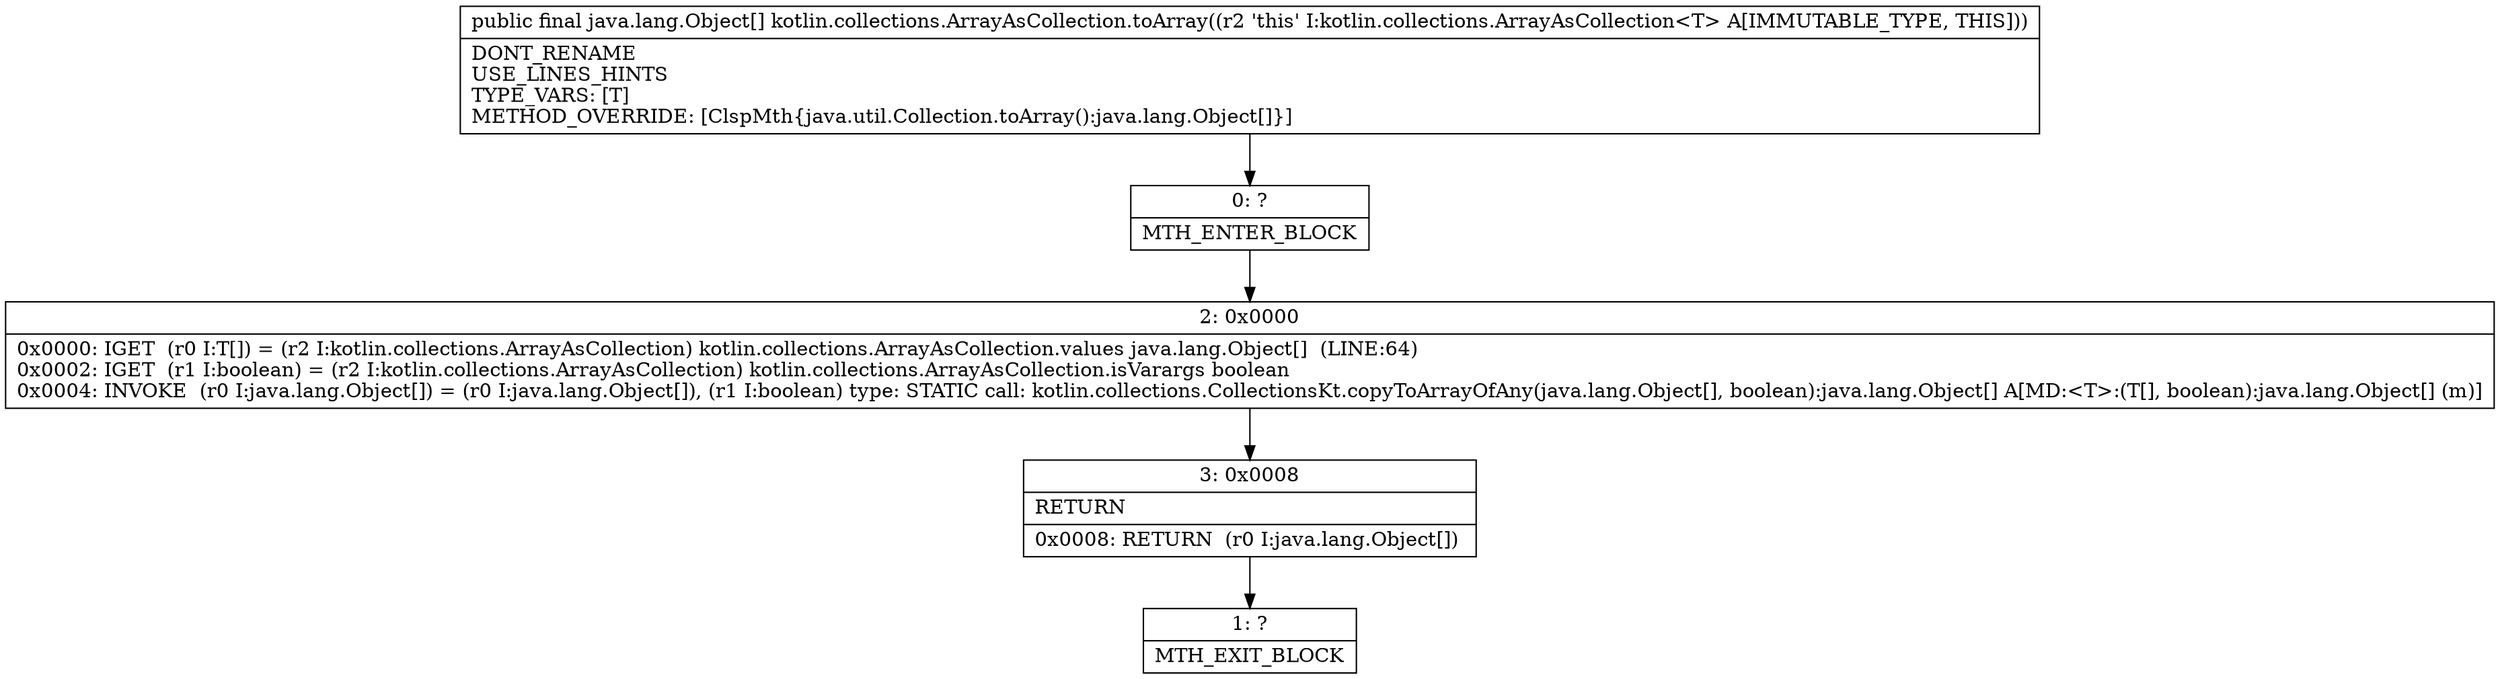 digraph "CFG forkotlin.collections.ArrayAsCollection.toArray()[Ljava\/lang\/Object;" {
Node_0 [shape=record,label="{0\:\ ?|MTH_ENTER_BLOCK\l}"];
Node_2 [shape=record,label="{2\:\ 0x0000|0x0000: IGET  (r0 I:T[]) = (r2 I:kotlin.collections.ArrayAsCollection) kotlin.collections.ArrayAsCollection.values java.lang.Object[]  (LINE:64)\l0x0002: IGET  (r1 I:boolean) = (r2 I:kotlin.collections.ArrayAsCollection) kotlin.collections.ArrayAsCollection.isVarargs boolean \l0x0004: INVOKE  (r0 I:java.lang.Object[]) = (r0 I:java.lang.Object[]), (r1 I:boolean) type: STATIC call: kotlin.collections.CollectionsKt.copyToArrayOfAny(java.lang.Object[], boolean):java.lang.Object[] A[MD:\<T\>:(T[], boolean):java.lang.Object[] (m)]\l}"];
Node_3 [shape=record,label="{3\:\ 0x0008|RETURN\l|0x0008: RETURN  (r0 I:java.lang.Object[]) \l}"];
Node_1 [shape=record,label="{1\:\ ?|MTH_EXIT_BLOCK\l}"];
MethodNode[shape=record,label="{public final java.lang.Object[] kotlin.collections.ArrayAsCollection.toArray((r2 'this' I:kotlin.collections.ArrayAsCollection\<T\> A[IMMUTABLE_TYPE, THIS]))  | DONT_RENAME\lUSE_LINES_HINTS\lTYPE_VARS: [T]\lMETHOD_OVERRIDE: [ClspMth\{java.util.Collection.toArray():java.lang.Object[]\}]\l}"];
MethodNode -> Node_0;Node_0 -> Node_2;
Node_2 -> Node_3;
Node_3 -> Node_1;
}

